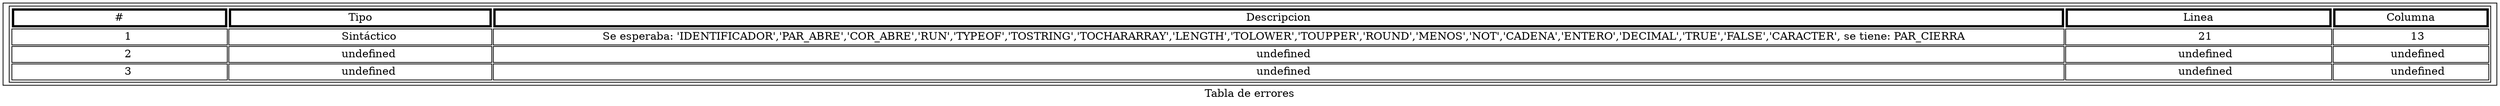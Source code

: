 digraph G {
            label="Tabla de errores"
            node[shape=box]
           a0 [label=<
           <TABLE border="1" >
            <TR>
            <TD border="3" >#</TD>
            <TD border="3">Tipo</TD>
            <TD border="3">Descripcion</TD>
            <TD border="3">Linea</TD>
            <TD border="3">Columna</TD>
            </TR><TR>
            <TD>
                
                1
               
            </TD>
            <TD>
                
                Sintáctico
               
            </TD>
            <TD>
               
                Se esperaba: 'IDENTIFICADOR','PAR_ABRE','COR_ABRE','RUN','TYPEOF','TOSTRING','TOCHARARRAY','LENGTH','TOLOWER','TOUPPER','ROUND','MENOS','NOT','CADENA','ENTERO','DECIMAL','TRUE','FALSE','CARACTER', se tiene: PAR_CIERRA
                
            </TD>
            <TD>
                
                21
                
            </TD>
            <TD>
                13
            </TD>
        </TR><TR>
            <TD>
                
                2
               
            </TD>
            <TD>
                
                undefined
               
            </TD>
            <TD>
               
                undefined
                
            </TD>
            <TD>
                
                undefined
                
            </TD>
            <TD>
                undefined
            </TD>
        </TR><TR>
            <TD>
                
                3
               
            </TD>
            <TD>
                
                undefined
               
            </TD>
            <TD>
               
                undefined
                
            </TD>
            <TD>
                
                undefined
                
            </TD>
            <TD>
                undefined
            </TD>
        </TR></TABLE>>];
    }